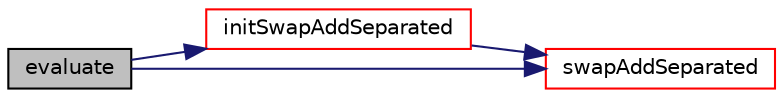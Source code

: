 digraph "evaluate"
{
  bgcolor="transparent";
  edge [fontname="Helvetica",fontsize="10",labelfontname="Helvetica",labelfontsize="10"];
  node [fontname="Helvetica",fontsize="10",shape=record];
  rankdir="LR";
  Node1 [label="evaluate",height=0.2,width=0.4,color="black", fillcolor="grey75", style="filled", fontcolor="black"];
  Node1 -> Node2 [color="midnightblue",fontsize="10",style="solid",fontname="Helvetica"];
  Node2 [label="initSwapAddSeparated",height=0.2,width=0.4,color="red",URL="$a02032.html#af602c7675c122a21a28e6930aec2a7a2",tooltip="Initialise swap of non-collocated patch point values. "];
  Node2 -> Node3 [color="midnightblue",fontsize="10",style="solid",fontname="Helvetica"];
  Node3 [label="swapAddSeparated",height=0.2,width=0.4,color="red",URL="$a02032.html#acc70e74fffb1cf3d5f18e021d5771458",tooltip="Complete swap of patch point values and add to local values. "];
  Node1 -> Node3 [color="midnightblue",fontsize="10",style="solid",fontname="Helvetica"];
}
